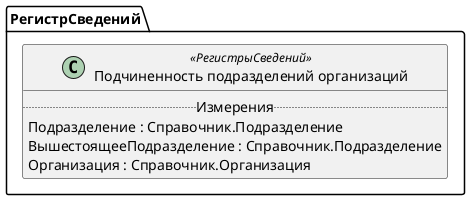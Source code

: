 ﻿@startuml ПодчиненностьПодразделенийОрганизаций
'!include templates.wsd
'..\include templates.wsd
class РегистрСведений.ПодчиненностьПодразделенийОрганизаций as "Подчиненность подразделений организаций" <<РегистрыСведений>>
{
..Измерения..
Подразделение : Справочник.Подразделение
ВышестоящееПодразделение : Справочник.Подразделение
Организация : Справочник.Организация
}
@enduml
